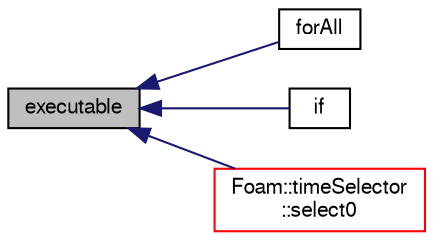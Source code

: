 digraph "executable"
{
  bgcolor="transparent";
  edge [fontname="FreeSans",fontsize="10",labelfontname="FreeSans",labelfontsize="10"];
  node [fontname="FreeSans",fontsize="10",shape=record];
  rankdir="LR";
  Node1030 [label="executable",height=0.2,width=0.4,color="black", fillcolor="grey75", style="filled", fontcolor="black"];
  Node1030 -> Node1031 [dir="back",color="midnightblue",fontsize="10",style="solid",fontname="FreeSans"];
  Node1031 [label="forAll",height=0.2,width=0.4,color="black",URL="$a20186.html#a06297ebc59c8cf33e217a4c04fc0c416"];
  Node1030 -> Node1032 [dir="back",color="midnightblue",fontsize="10",style="solid",fontname="FreeSans"];
  Node1032 [label="if",height=0.2,width=0.4,color="black",URL="$a38357.html#a5cfa46c5a5f5268b0c52864fef203093"];
  Node1030 -> Node1033 [dir="back",color="midnightblue",fontsize="10",style="solid",fontname="FreeSans"];
  Node1033 [label="Foam::timeSelector\l::select0",height=0.2,width=0.4,color="red",URL="$a26358.html#ab8ccdddca2369465a9d3672816e8029e",tooltip="Return the set of times selected based on the argList options. "];
}
